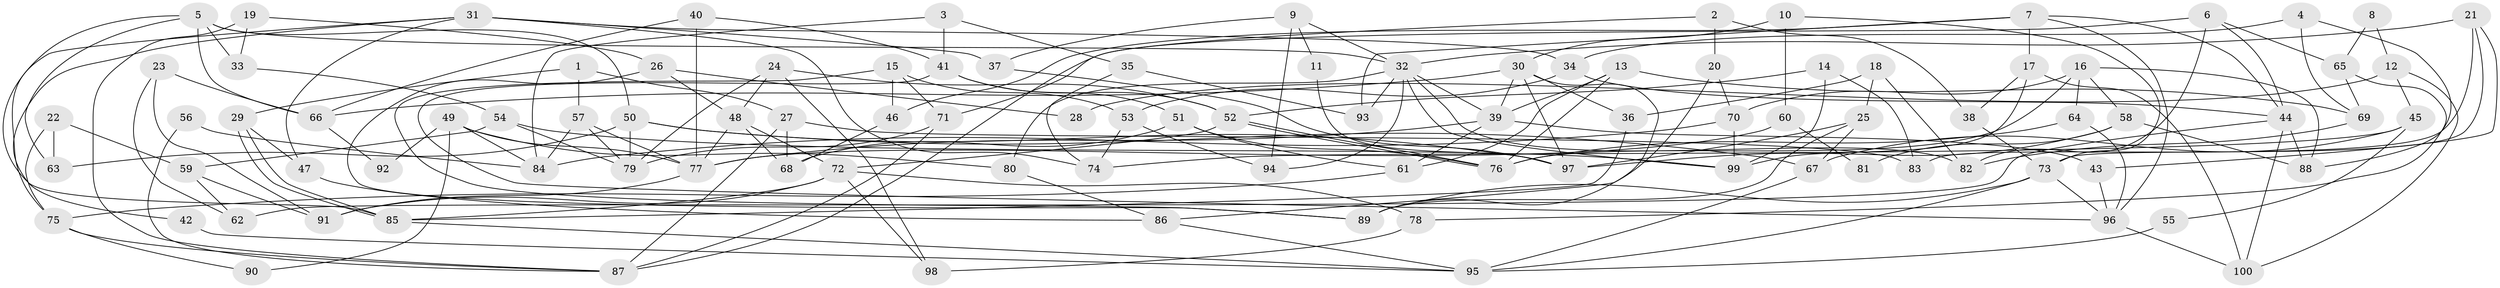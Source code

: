 // coarse degree distribution, {10: 0.06666666666666667, 11: 0.06666666666666667, 6: 0.23333333333333334, 4: 0.13333333333333333, 9: 0.13333333333333333, 12: 0.06666666666666667, 13: 0.03333333333333333, 5: 0.13333333333333333, 7: 0.03333333333333333, 3: 0.06666666666666667, 8: 0.03333333333333333}
// Generated by graph-tools (version 1.1) at 2025/18/03/04/25 18:18:33]
// undirected, 100 vertices, 200 edges
graph export_dot {
graph [start="1"]
  node [color=gray90,style=filled];
  1;
  2;
  3;
  4;
  5;
  6;
  7;
  8;
  9;
  10;
  11;
  12;
  13;
  14;
  15;
  16;
  17;
  18;
  19;
  20;
  21;
  22;
  23;
  24;
  25;
  26;
  27;
  28;
  29;
  30;
  31;
  32;
  33;
  34;
  35;
  36;
  37;
  38;
  39;
  40;
  41;
  42;
  43;
  44;
  45;
  46;
  47;
  48;
  49;
  50;
  51;
  52;
  53;
  54;
  55;
  56;
  57;
  58;
  59;
  60;
  61;
  62;
  63;
  64;
  65;
  66;
  67;
  68;
  69;
  70;
  71;
  72;
  73;
  74;
  75;
  76;
  77;
  78;
  79;
  80;
  81;
  82;
  83;
  84;
  85;
  86;
  87;
  88;
  89;
  90;
  91;
  92;
  93;
  94;
  95;
  96;
  97;
  98;
  99;
  100;
  1 -- 27;
  1 -- 57;
  1 -- 29;
  2 -- 87;
  2 -- 38;
  2 -- 20;
  3 -- 41;
  3 -- 84;
  3 -- 35;
  4 -- 34;
  4 -- 88;
  4 -- 69;
  5 -- 33;
  5 -- 50;
  5 -- 32;
  5 -- 63;
  5 -- 66;
  5 -- 85;
  6 -- 65;
  6 -- 82;
  6 -- 44;
  6 -- 71;
  7 -- 46;
  7 -- 93;
  7 -- 17;
  7 -- 44;
  7 -- 96;
  8 -- 65;
  8 -- 12;
  9 -- 32;
  9 -- 37;
  9 -- 11;
  9 -- 94;
  10 -- 30;
  10 -- 73;
  10 -- 60;
  11 -- 97;
  12 -- 100;
  12 -- 45;
  12 -- 28;
  13 -- 61;
  13 -- 39;
  13 -- 69;
  13 -- 76;
  14 -- 52;
  14 -- 99;
  14 -- 83;
  15 -- 89;
  15 -- 53;
  15 -- 46;
  15 -- 71;
  16 -- 76;
  16 -- 88;
  16 -- 58;
  16 -- 64;
  16 -- 70;
  17 -- 100;
  17 -- 38;
  17 -- 99;
  18 -- 25;
  18 -- 82;
  18 -- 36;
  19 -- 26;
  19 -- 87;
  19 -- 33;
  20 -- 70;
  20 -- 86;
  21 -- 43;
  21 -- 32;
  21 -- 73;
  21 -- 83;
  22 -- 75;
  22 -- 59;
  22 -- 63;
  23 -- 91;
  23 -- 66;
  23 -- 62;
  24 -- 48;
  24 -- 79;
  24 -- 52;
  24 -- 98;
  25 -- 89;
  25 -- 67;
  25 -- 97;
  26 -- 48;
  26 -- 89;
  26 -- 28;
  27 -- 68;
  27 -- 83;
  27 -- 87;
  29 -- 85;
  29 -- 85;
  29 -- 47;
  30 -- 97;
  30 -- 36;
  30 -- 39;
  30 -- 66;
  30 -- 89;
  31 -- 75;
  31 -- 47;
  31 -- 34;
  31 -- 37;
  31 -- 42;
  31 -- 74;
  32 -- 99;
  32 -- 39;
  32 -- 80;
  32 -- 82;
  32 -- 93;
  32 -- 94;
  33 -- 54;
  34 -- 44;
  34 -- 53;
  35 -- 74;
  35 -- 93;
  36 -- 85;
  37 -- 97;
  38 -- 73;
  39 -- 43;
  39 -- 61;
  39 -- 77;
  40 -- 66;
  40 -- 41;
  40 -- 77;
  41 -- 96;
  41 -- 52;
  41 -- 51;
  42 -- 95;
  43 -- 96;
  44 -- 62;
  44 -- 88;
  44 -- 100;
  45 -- 67;
  45 -- 74;
  45 -- 55;
  46 -- 68;
  47 -- 86;
  48 -- 72;
  48 -- 77;
  48 -- 68;
  49 -- 77;
  49 -- 80;
  49 -- 84;
  49 -- 90;
  49 -- 92;
  50 -- 63;
  50 -- 79;
  50 -- 67;
  50 -- 97;
  51 -- 76;
  51 -- 61;
  51 -- 68;
  52 -- 76;
  52 -- 76;
  52 -- 72;
  53 -- 94;
  53 -- 74;
  54 -- 99;
  54 -- 59;
  54 -- 79;
  55 -- 95;
  56 -- 87;
  56 -- 84;
  57 -- 79;
  57 -- 77;
  57 -- 84;
  58 -- 97;
  58 -- 81;
  58 -- 88;
  59 -- 91;
  59 -- 62;
  60 -- 77;
  60 -- 81;
  61 -- 75;
  64 -- 76;
  64 -- 96;
  65 -- 69;
  65 -- 78;
  66 -- 92;
  67 -- 95;
  69 -- 82;
  70 -- 84;
  70 -- 99;
  71 -- 79;
  71 -- 87;
  72 -- 85;
  72 -- 78;
  72 -- 91;
  72 -- 98;
  73 -- 96;
  73 -- 89;
  73 -- 95;
  75 -- 87;
  75 -- 90;
  77 -- 91;
  78 -- 98;
  80 -- 86;
  85 -- 95;
  86 -- 95;
  96 -- 100;
}
